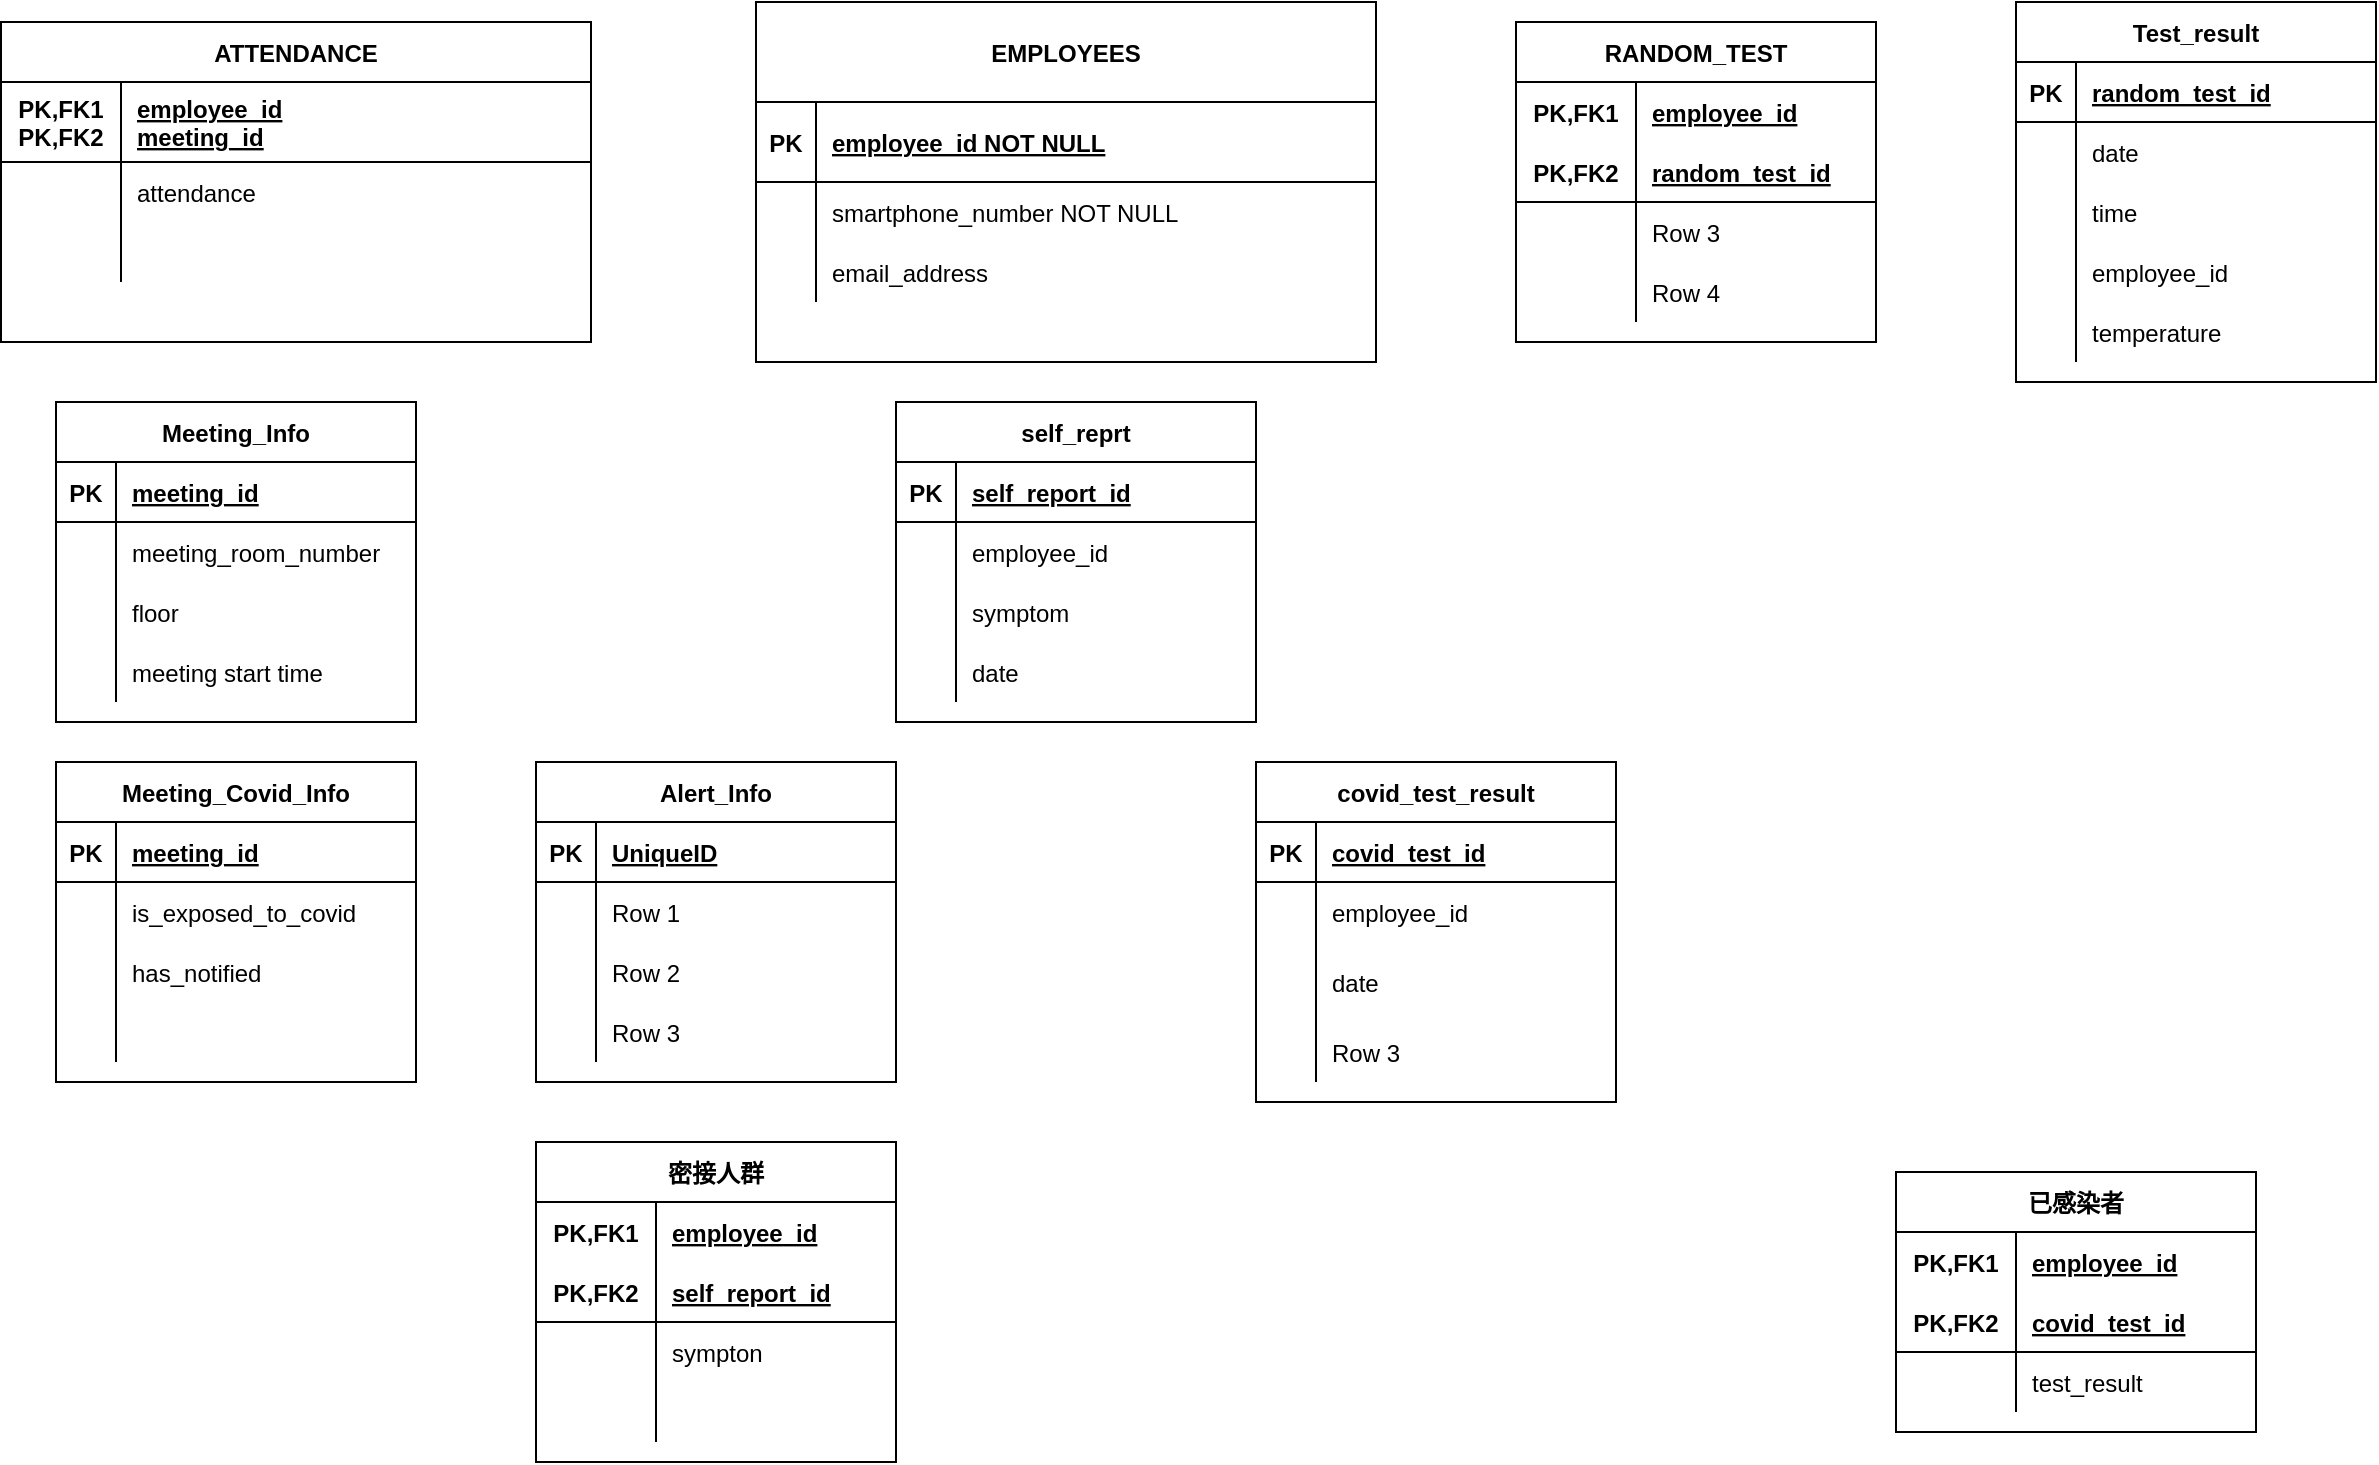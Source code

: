 <mxfile version="15.2.5" type="github">
  <diagram id="R2lEEEUBdFMjLlhIrx00" name="Page-1">
    <mxGraphModel dx="2146" dy="685" grid="1" gridSize="10" guides="1" tooltips="1" connect="1" arrows="1" fold="1" page="1" pageScale="1" pageWidth="850" pageHeight="1100" math="0" shadow="0" extFonts="Permanent Marker^https://fonts.googleapis.com/css?family=Permanent+Marker">
      <root>
        <mxCell id="0" />
        <mxCell id="1" parent="0" />
        <mxCell id="C-vyLk0tnHw3VtMMgP7b-13" value="ATTENDANCE" style="shape=table;startSize=30;container=1;collapsible=1;childLayout=tableLayout;fixedRows=1;rowLines=0;fontStyle=1;align=center;resizeLast=1;" parent="1" vertex="1">
          <mxGeometry x="-37.5" y="250" width="295" height="160" as="geometry" />
        </mxCell>
        <mxCell id="C-vyLk0tnHw3VtMMgP7b-14" value="" style="shape=partialRectangle;collapsible=0;dropTarget=0;pointerEvents=0;fillColor=none;points=[[0,0.5],[1,0.5]];portConstraint=eastwest;top=0;left=0;right=0;bottom=1;" parent="C-vyLk0tnHw3VtMMgP7b-13" vertex="1">
          <mxGeometry y="30" width="295" height="40" as="geometry" />
        </mxCell>
        <mxCell id="C-vyLk0tnHw3VtMMgP7b-15" value="PK,FK1&#xa;PK,FK2" style="shape=partialRectangle;overflow=hidden;connectable=0;fillColor=none;top=0;left=0;bottom=0;right=0;fontStyle=1;" parent="C-vyLk0tnHw3VtMMgP7b-14" vertex="1">
          <mxGeometry width="60" height="40" as="geometry" />
        </mxCell>
        <mxCell id="C-vyLk0tnHw3VtMMgP7b-16" value="employee_id&#xa;meeting_id" style="shape=partialRectangle;overflow=hidden;connectable=0;fillColor=none;top=0;left=0;bottom=0;right=0;align=left;spacingLeft=6;fontStyle=5;" parent="C-vyLk0tnHw3VtMMgP7b-14" vertex="1">
          <mxGeometry x="60" width="235" height="40" as="geometry" />
        </mxCell>
        <mxCell id="C-vyLk0tnHw3VtMMgP7b-17" value="" style="shape=partialRectangle;collapsible=0;dropTarget=0;pointerEvents=0;fillColor=none;points=[[0,0.5],[1,0.5]];portConstraint=eastwest;top=0;left=0;right=0;bottom=0;" parent="C-vyLk0tnHw3VtMMgP7b-13" vertex="1">
          <mxGeometry y="70" width="295" height="30" as="geometry" />
        </mxCell>
        <mxCell id="C-vyLk0tnHw3VtMMgP7b-18" value="" style="shape=partialRectangle;overflow=hidden;connectable=0;fillColor=none;top=0;left=0;bottom=0;right=0;" parent="C-vyLk0tnHw3VtMMgP7b-17" vertex="1">
          <mxGeometry width="60" height="30" as="geometry" />
        </mxCell>
        <mxCell id="C-vyLk0tnHw3VtMMgP7b-19" value="attendance" style="shape=partialRectangle;overflow=hidden;connectable=0;fillColor=none;top=0;left=0;bottom=0;right=0;align=left;spacingLeft=6;" parent="C-vyLk0tnHw3VtMMgP7b-17" vertex="1">
          <mxGeometry x="60" width="235" height="30" as="geometry" />
        </mxCell>
        <mxCell id="C-vyLk0tnHw3VtMMgP7b-20" value="" style="shape=partialRectangle;collapsible=0;dropTarget=0;pointerEvents=0;fillColor=none;points=[[0,0.5],[1,0.5]];portConstraint=eastwest;top=0;left=0;right=0;bottom=0;" parent="C-vyLk0tnHw3VtMMgP7b-13" vertex="1">
          <mxGeometry y="100" width="295" height="30" as="geometry" />
        </mxCell>
        <mxCell id="C-vyLk0tnHw3VtMMgP7b-21" value="" style="shape=partialRectangle;overflow=hidden;connectable=0;fillColor=none;top=0;left=0;bottom=0;right=0;" parent="C-vyLk0tnHw3VtMMgP7b-20" vertex="1">
          <mxGeometry width="60" height="30" as="geometry" />
        </mxCell>
        <mxCell id="C-vyLk0tnHw3VtMMgP7b-22" value="" style="shape=partialRectangle;overflow=hidden;connectable=0;fillColor=none;top=0;left=0;bottom=0;right=0;align=left;spacingLeft=6;" parent="C-vyLk0tnHw3VtMMgP7b-20" vertex="1">
          <mxGeometry x="60" width="235" height="30" as="geometry" />
        </mxCell>
        <mxCell id="C-vyLk0tnHw3VtMMgP7b-23" value="EMPLOYEES" style="shape=table;startSize=50;container=1;collapsible=1;childLayout=tableLayout;fixedRows=1;rowLines=0;fontStyle=1;align=center;resizeLast=1;" parent="1" vertex="1">
          <mxGeometry x="340" y="240" width="310" height="180" as="geometry" />
        </mxCell>
        <mxCell id="C-vyLk0tnHw3VtMMgP7b-24" value="" style="shape=partialRectangle;collapsible=0;dropTarget=0;pointerEvents=0;fillColor=none;points=[[0,0.5],[1,0.5]];portConstraint=eastwest;top=0;left=0;right=0;bottom=1;" parent="C-vyLk0tnHw3VtMMgP7b-23" vertex="1">
          <mxGeometry y="50" width="310" height="40" as="geometry" />
        </mxCell>
        <mxCell id="C-vyLk0tnHw3VtMMgP7b-25" value="PK" style="shape=partialRectangle;overflow=hidden;connectable=0;fillColor=none;top=0;left=0;bottom=0;right=0;fontStyle=1;" parent="C-vyLk0tnHw3VtMMgP7b-24" vertex="1">
          <mxGeometry width="30" height="40" as="geometry" />
        </mxCell>
        <mxCell id="C-vyLk0tnHw3VtMMgP7b-26" value="employee_id NOT NULL " style="shape=partialRectangle;overflow=hidden;connectable=0;fillColor=none;top=0;left=0;bottom=0;right=0;align=left;spacingLeft=6;fontStyle=5;" parent="C-vyLk0tnHw3VtMMgP7b-24" vertex="1">
          <mxGeometry x="30" width="280" height="40" as="geometry" />
        </mxCell>
        <mxCell id="C-vyLk0tnHw3VtMMgP7b-27" value="" style="shape=partialRectangle;collapsible=0;dropTarget=0;pointerEvents=0;fillColor=none;points=[[0,0.5],[1,0.5]];portConstraint=eastwest;top=0;left=0;right=0;bottom=0;" parent="C-vyLk0tnHw3VtMMgP7b-23" vertex="1">
          <mxGeometry y="90" width="310" height="30" as="geometry" />
        </mxCell>
        <mxCell id="C-vyLk0tnHw3VtMMgP7b-28" value="" style="shape=partialRectangle;overflow=hidden;connectable=0;fillColor=none;top=0;left=0;bottom=0;right=0;" parent="C-vyLk0tnHw3VtMMgP7b-27" vertex="1">
          <mxGeometry width="30" height="30" as="geometry" />
        </mxCell>
        <mxCell id="C-vyLk0tnHw3VtMMgP7b-29" value="smartphone_number NOT NULL" style="shape=partialRectangle;overflow=hidden;connectable=0;fillColor=none;top=0;left=0;bottom=0;right=0;align=left;spacingLeft=6;" parent="C-vyLk0tnHw3VtMMgP7b-27" vertex="1">
          <mxGeometry x="30" width="280" height="30" as="geometry" />
        </mxCell>
        <mxCell id="2Sy-isHAtKr2VlT2UQ54-1" style="shape=partialRectangle;collapsible=0;dropTarget=0;pointerEvents=0;fillColor=none;points=[[0,0.5],[1,0.5]];portConstraint=eastwest;top=0;left=0;right=0;bottom=0;" vertex="1" parent="C-vyLk0tnHw3VtMMgP7b-23">
          <mxGeometry y="120" width="310" height="30" as="geometry" />
        </mxCell>
        <mxCell id="2Sy-isHAtKr2VlT2UQ54-2" style="shape=partialRectangle;overflow=hidden;connectable=0;fillColor=none;top=0;left=0;bottom=0;right=0;" vertex="1" parent="2Sy-isHAtKr2VlT2UQ54-1">
          <mxGeometry width="30" height="30" as="geometry" />
        </mxCell>
        <mxCell id="2Sy-isHAtKr2VlT2UQ54-3" value="email_address" style="shape=partialRectangle;overflow=hidden;connectable=0;fillColor=none;top=0;left=0;bottom=0;right=0;align=left;spacingLeft=6;" vertex="1" parent="2Sy-isHAtKr2VlT2UQ54-1">
          <mxGeometry x="30" width="280" height="30" as="geometry" />
        </mxCell>
        <mxCell id="2Sy-isHAtKr2VlT2UQ54-4" value="Meeting_Info" style="shape=table;startSize=30;container=1;collapsible=1;childLayout=tableLayout;fixedRows=1;rowLines=0;fontStyle=1;align=center;resizeLast=1;" vertex="1" parent="1">
          <mxGeometry x="-10" y="440" width="180" height="160" as="geometry" />
        </mxCell>
        <mxCell id="2Sy-isHAtKr2VlT2UQ54-5" value="" style="shape=partialRectangle;collapsible=0;dropTarget=0;pointerEvents=0;fillColor=none;top=0;left=0;bottom=1;right=0;points=[[0,0.5],[1,0.5]];portConstraint=eastwest;" vertex="1" parent="2Sy-isHAtKr2VlT2UQ54-4">
          <mxGeometry y="30" width="180" height="30" as="geometry" />
        </mxCell>
        <mxCell id="2Sy-isHAtKr2VlT2UQ54-6" value="PK" style="shape=partialRectangle;connectable=0;fillColor=none;top=0;left=0;bottom=0;right=0;fontStyle=1;overflow=hidden;" vertex="1" parent="2Sy-isHAtKr2VlT2UQ54-5">
          <mxGeometry width="30" height="30" as="geometry" />
        </mxCell>
        <mxCell id="2Sy-isHAtKr2VlT2UQ54-7" value="meeting_id" style="shape=partialRectangle;connectable=0;fillColor=none;top=0;left=0;bottom=0;right=0;align=left;spacingLeft=6;fontStyle=5;overflow=hidden;" vertex="1" parent="2Sy-isHAtKr2VlT2UQ54-5">
          <mxGeometry x="30" width="150" height="30" as="geometry" />
        </mxCell>
        <mxCell id="2Sy-isHAtKr2VlT2UQ54-8" value="" style="shape=partialRectangle;collapsible=0;dropTarget=0;pointerEvents=0;fillColor=none;top=0;left=0;bottom=0;right=0;points=[[0,0.5],[1,0.5]];portConstraint=eastwest;" vertex="1" parent="2Sy-isHAtKr2VlT2UQ54-4">
          <mxGeometry y="60" width="180" height="30" as="geometry" />
        </mxCell>
        <mxCell id="2Sy-isHAtKr2VlT2UQ54-9" value="" style="shape=partialRectangle;connectable=0;fillColor=none;top=0;left=0;bottom=0;right=0;editable=1;overflow=hidden;" vertex="1" parent="2Sy-isHAtKr2VlT2UQ54-8">
          <mxGeometry width="30" height="30" as="geometry" />
        </mxCell>
        <mxCell id="2Sy-isHAtKr2VlT2UQ54-10" value="meeting_room_number" style="shape=partialRectangle;connectable=0;fillColor=none;top=0;left=0;bottom=0;right=0;align=left;spacingLeft=6;overflow=hidden;" vertex="1" parent="2Sy-isHAtKr2VlT2UQ54-8">
          <mxGeometry x="30" width="150" height="30" as="geometry" />
        </mxCell>
        <mxCell id="2Sy-isHAtKr2VlT2UQ54-11" value="" style="shape=partialRectangle;collapsible=0;dropTarget=0;pointerEvents=0;fillColor=none;top=0;left=0;bottom=0;right=0;points=[[0,0.5],[1,0.5]];portConstraint=eastwest;" vertex="1" parent="2Sy-isHAtKr2VlT2UQ54-4">
          <mxGeometry y="90" width="180" height="30" as="geometry" />
        </mxCell>
        <mxCell id="2Sy-isHAtKr2VlT2UQ54-12" value="" style="shape=partialRectangle;connectable=0;fillColor=none;top=0;left=0;bottom=0;right=0;editable=1;overflow=hidden;" vertex="1" parent="2Sy-isHAtKr2VlT2UQ54-11">
          <mxGeometry width="30" height="30" as="geometry" />
        </mxCell>
        <mxCell id="2Sy-isHAtKr2VlT2UQ54-13" value="floor" style="shape=partialRectangle;connectable=0;fillColor=none;top=0;left=0;bottom=0;right=0;align=left;spacingLeft=6;overflow=hidden;" vertex="1" parent="2Sy-isHAtKr2VlT2UQ54-11">
          <mxGeometry x="30" width="150" height="30" as="geometry" />
        </mxCell>
        <mxCell id="2Sy-isHAtKr2VlT2UQ54-14" value="" style="shape=partialRectangle;collapsible=0;dropTarget=0;pointerEvents=0;fillColor=none;top=0;left=0;bottom=0;right=0;points=[[0,0.5],[1,0.5]];portConstraint=eastwest;" vertex="1" parent="2Sy-isHAtKr2VlT2UQ54-4">
          <mxGeometry y="120" width="180" height="30" as="geometry" />
        </mxCell>
        <mxCell id="2Sy-isHAtKr2VlT2UQ54-15" value="" style="shape=partialRectangle;connectable=0;fillColor=none;top=0;left=0;bottom=0;right=0;editable=1;overflow=hidden;" vertex="1" parent="2Sy-isHAtKr2VlT2UQ54-14">
          <mxGeometry width="30" height="30" as="geometry" />
        </mxCell>
        <mxCell id="2Sy-isHAtKr2VlT2UQ54-16" value="meeting start time" style="shape=partialRectangle;connectable=0;fillColor=none;top=0;left=0;bottom=0;right=0;align=left;spacingLeft=6;overflow=hidden;" vertex="1" parent="2Sy-isHAtKr2VlT2UQ54-14">
          <mxGeometry x="30" width="150" height="30" as="geometry" />
        </mxCell>
        <mxCell id="2Sy-isHAtKr2VlT2UQ54-30" value="已感染者" style="shape=table;startSize=30;container=1;collapsible=1;childLayout=tableLayout;fixedRows=1;rowLines=0;fontStyle=1;align=center;resizeLast=1;" vertex="1" parent="1">
          <mxGeometry x="910" y="825" width="180" height="130" as="geometry" />
        </mxCell>
        <mxCell id="2Sy-isHAtKr2VlT2UQ54-31" value="" style="shape=partialRectangle;collapsible=0;dropTarget=0;pointerEvents=0;fillColor=none;top=0;left=0;bottom=0;right=0;points=[[0,0.5],[1,0.5]];portConstraint=eastwest;" vertex="1" parent="2Sy-isHAtKr2VlT2UQ54-30">
          <mxGeometry y="30" width="180" height="30" as="geometry" />
        </mxCell>
        <mxCell id="2Sy-isHAtKr2VlT2UQ54-32" value="PK,FK1" style="shape=partialRectangle;connectable=0;fillColor=none;top=0;left=0;bottom=0;right=0;fontStyle=1;overflow=hidden;" vertex="1" parent="2Sy-isHAtKr2VlT2UQ54-31">
          <mxGeometry width="60" height="30" as="geometry" />
        </mxCell>
        <mxCell id="2Sy-isHAtKr2VlT2UQ54-33" value="employee_id" style="shape=partialRectangle;connectable=0;fillColor=none;top=0;left=0;bottom=0;right=0;align=left;spacingLeft=6;fontStyle=5;overflow=hidden;" vertex="1" parent="2Sy-isHAtKr2VlT2UQ54-31">
          <mxGeometry x="60" width="120" height="30" as="geometry" />
        </mxCell>
        <mxCell id="2Sy-isHAtKr2VlT2UQ54-34" value="" style="shape=partialRectangle;collapsible=0;dropTarget=0;pointerEvents=0;fillColor=none;top=0;left=0;bottom=1;right=0;points=[[0,0.5],[1,0.5]];portConstraint=eastwest;" vertex="1" parent="2Sy-isHAtKr2VlT2UQ54-30">
          <mxGeometry y="60" width="180" height="30" as="geometry" />
        </mxCell>
        <mxCell id="2Sy-isHAtKr2VlT2UQ54-35" value="PK,FK2" style="shape=partialRectangle;connectable=0;fillColor=none;top=0;left=0;bottom=0;right=0;fontStyle=1;overflow=hidden;" vertex="1" parent="2Sy-isHAtKr2VlT2UQ54-34">
          <mxGeometry width="60" height="30" as="geometry" />
        </mxCell>
        <mxCell id="2Sy-isHAtKr2VlT2UQ54-36" value="covid_test_id" style="shape=partialRectangle;connectable=0;fillColor=none;top=0;left=0;bottom=0;right=0;align=left;spacingLeft=6;fontStyle=5;overflow=hidden;" vertex="1" parent="2Sy-isHAtKr2VlT2UQ54-34">
          <mxGeometry x="60" width="120" height="30" as="geometry" />
        </mxCell>
        <mxCell id="2Sy-isHAtKr2VlT2UQ54-37" value="" style="shape=partialRectangle;collapsible=0;dropTarget=0;pointerEvents=0;fillColor=none;top=0;left=0;bottom=0;right=0;points=[[0,0.5],[1,0.5]];portConstraint=eastwest;" vertex="1" parent="2Sy-isHAtKr2VlT2UQ54-30">
          <mxGeometry y="90" width="180" height="30" as="geometry" />
        </mxCell>
        <mxCell id="2Sy-isHAtKr2VlT2UQ54-38" value="" style="shape=partialRectangle;connectable=0;fillColor=none;top=0;left=0;bottom=0;right=0;editable=1;overflow=hidden;" vertex="1" parent="2Sy-isHAtKr2VlT2UQ54-37">
          <mxGeometry width="60" height="30" as="geometry" />
        </mxCell>
        <mxCell id="2Sy-isHAtKr2VlT2UQ54-39" value="test_result" style="shape=partialRectangle;connectable=0;fillColor=none;top=0;left=0;bottom=0;right=0;align=left;spacingLeft=6;overflow=hidden;" vertex="1" parent="2Sy-isHAtKr2VlT2UQ54-37">
          <mxGeometry x="60" width="120" height="30" as="geometry" />
        </mxCell>
        <mxCell id="2Sy-isHAtKr2VlT2UQ54-57" value="RANDOM_TEST" style="shape=table;startSize=30;container=1;collapsible=1;childLayout=tableLayout;fixedRows=1;rowLines=0;fontStyle=1;align=center;resizeLast=1;" vertex="1" parent="1">
          <mxGeometry x="720" y="250" width="180" height="160" as="geometry" />
        </mxCell>
        <mxCell id="2Sy-isHAtKr2VlT2UQ54-58" value="" style="shape=partialRectangle;collapsible=0;dropTarget=0;pointerEvents=0;fillColor=none;top=0;left=0;bottom=0;right=0;points=[[0,0.5],[1,0.5]];portConstraint=eastwest;" vertex="1" parent="2Sy-isHAtKr2VlT2UQ54-57">
          <mxGeometry y="30" width="180" height="30" as="geometry" />
        </mxCell>
        <mxCell id="2Sy-isHAtKr2VlT2UQ54-59" value="PK,FK1" style="shape=partialRectangle;connectable=0;fillColor=none;top=0;left=0;bottom=0;right=0;fontStyle=1;overflow=hidden;" vertex="1" parent="2Sy-isHAtKr2VlT2UQ54-58">
          <mxGeometry width="60" height="30" as="geometry" />
        </mxCell>
        <mxCell id="2Sy-isHAtKr2VlT2UQ54-60" value="employee_id" style="shape=partialRectangle;connectable=0;fillColor=none;top=0;left=0;bottom=0;right=0;align=left;spacingLeft=6;fontStyle=5;overflow=hidden;" vertex="1" parent="2Sy-isHAtKr2VlT2UQ54-58">
          <mxGeometry x="60" width="120" height="30" as="geometry" />
        </mxCell>
        <mxCell id="2Sy-isHAtKr2VlT2UQ54-61" value="" style="shape=partialRectangle;collapsible=0;dropTarget=0;pointerEvents=0;fillColor=none;top=0;left=0;bottom=1;right=0;points=[[0,0.5],[1,0.5]];portConstraint=eastwest;" vertex="1" parent="2Sy-isHAtKr2VlT2UQ54-57">
          <mxGeometry y="60" width="180" height="30" as="geometry" />
        </mxCell>
        <mxCell id="2Sy-isHAtKr2VlT2UQ54-62" value="PK,FK2" style="shape=partialRectangle;connectable=0;fillColor=none;top=0;left=0;bottom=0;right=0;fontStyle=1;overflow=hidden;" vertex="1" parent="2Sy-isHAtKr2VlT2UQ54-61">
          <mxGeometry width="60" height="30" as="geometry" />
        </mxCell>
        <mxCell id="2Sy-isHAtKr2VlT2UQ54-63" value="random_test_id" style="shape=partialRectangle;connectable=0;fillColor=none;top=0;left=0;bottom=0;right=0;align=left;spacingLeft=6;fontStyle=5;overflow=hidden;" vertex="1" parent="2Sy-isHAtKr2VlT2UQ54-61">
          <mxGeometry x="60" width="120" height="30" as="geometry" />
        </mxCell>
        <mxCell id="2Sy-isHAtKr2VlT2UQ54-64" value="" style="shape=partialRectangle;collapsible=0;dropTarget=0;pointerEvents=0;fillColor=none;top=0;left=0;bottom=0;right=0;points=[[0,0.5],[1,0.5]];portConstraint=eastwest;" vertex="1" parent="2Sy-isHAtKr2VlT2UQ54-57">
          <mxGeometry y="90" width="180" height="30" as="geometry" />
        </mxCell>
        <mxCell id="2Sy-isHAtKr2VlT2UQ54-65" value="" style="shape=partialRectangle;connectable=0;fillColor=none;top=0;left=0;bottom=0;right=0;editable=1;overflow=hidden;" vertex="1" parent="2Sy-isHAtKr2VlT2UQ54-64">
          <mxGeometry width="60" height="30" as="geometry" />
        </mxCell>
        <mxCell id="2Sy-isHAtKr2VlT2UQ54-66" value="Row 3" style="shape=partialRectangle;connectable=0;fillColor=none;top=0;left=0;bottom=0;right=0;align=left;spacingLeft=6;overflow=hidden;" vertex="1" parent="2Sy-isHAtKr2VlT2UQ54-64">
          <mxGeometry x="60" width="120" height="30" as="geometry" />
        </mxCell>
        <mxCell id="2Sy-isHAtKr2VlT2UQ54-67" value="" style="shape=partialRectangle;collapsible=0;dropTarget=0;pointerEvents=0;fillColor=none;top=0;left=0;bottom=0;right=0;points=[[0,0.5],[1,0.5]];portConstraint=eastwest;" vertex="1" parent="2Sy-isHAtKr2VlT2UQ54-57">
          <mxGeometry y="120" width="180" height="30" as="geometry" />
        </mxCell>
        <mxCell id="2Sy-isHAtKr2VlT2UQ54-68" value="" style="shape=partialRectangle;connectable=0;fillColor=none;top=0;left=0;bottom=0;right=0;editable=1;overflow=hidden;" vertex="1" parent="2Sy-isHAtKr2VlT2UQ54-67">
          <mxGeometry width="60" height="30" as="geometry" />
        </mxCell>
        <mxCell id="2Sy-isHAtKr2VlT2UQ54-69" value="Row 4" style="shape=partialRectangle;connectable=0;fillColor=none;top=0;left=0;bottom=0;right=0;align=left;spacingLeft=6;overflow=hidden;" vertex="1" parent="2Sy-isHAtKr2VlT2UQ54-67">
          <mxGeometry x="60" width="120" height="30" as="geometry" />
        </mxCell>
        <mxCell id="2Sy-isHAtKr2VlT2UQ54-70" value="Meeting_Covid_Info" style="shape=table;startSize=30;container=1;collapsible=1;childLayout=tableLayout;fixedRows=1;rowLines=0;fontStyle=1;align=center;resizeLast=1;" vertex="1" parent="1">
          <mxGeometry x="-10" y="620" width="180" height="160" as="geometry" />
        </mxCell>
        <mxCell id="2Sy-isHAtKr2VlT2UQ54-71" value="" style="shape=partialRectangle;collapsible=0;dropTarget=0;pointerEvents=0;fillColor=none;top=0;left=0;bottom=1;right=0;points=[[0,0.5],[1,0.5]];portConstraint=eastwest;" vertex="1" parent="2Sy-isHAtKr2VlT2UQ54-70">
          <mxGeometry y="30" width="180" height="30" as="geometry" />
        </mxCell>
        <mxCell id="2Sy-isHAtKr2VlT2UQ54-72" value="PK" style="shape=partialRectangle;connectable=0;fillColor=none;top=0;left=0;bottom=0;right=0;fontStyle=1;overflow=hidden;" vertex="1" parent="2Sy-isHAtKr2VlT2UQ54-71">
          <mxGeometry width="30" height="30" as="geometry" />
        </mxCell>
        <mxCell id="2Sy-isHAtKr2VlT2UQ54-73" value="meeting_id" style="shape=partialRectangle;connectable=0;fillColor=none;top=0;left=0;bottom=0;right=0;align=left;spacingLeft=6;fontStyle=5;overflow=hidden;" vertex="1" parent="2Sy-isHAtKr2VlT2UQ54-71">
          <mxGeometry x="30" width="150" height="30" as="geometry" />
        </mxCell>
        <mxCell id="2Sy-isHAtKr2VlT2UQ54-74" value="" style="shape=partialRectangle;collapsible=0;dropTarget=0;pointerEvents=0;fillColor=none;top=0;left=0;bottom=0;right=0;points=[[0,0.5],[1,0.5]];portConstraint=eastwest;" vertex="1" parent="2Sy-isHAtKr2VlT2UQ54-70">
          <mxGeometry y="60" width="180" height="30" as="geometry" />
        </mxCell>
        <mxCell id="2Sy-isHAtKr2VlT2UQ54-75" value="" style="shape=partialRectangle;connectable=0;fillColor=none;top=0;left=0;bottom=0;right=0;editable=1;overflow=hidden;" vertex="1" parent="2Sy-isHAtKr2VlT2UQ54-74">
          <mxGeometry width="30" height="30" as="geometry" />
        </mxCell>
        <mxCell id="2Sy-isHAtKr2VlT2UQ54-76" value="is_exposed_to_covid" style="shape=partialRectangle;connectable=0;fillColor=none;top=0;left=0;bottom=0;right=0;align=left;spacingLeft=6;overflow=hidden;" vertex="1" parent="2Sy-isHAtKr2VlT2UQ54-74">
          <mxGeometry x="30" width="150" height="30" as="geometry" />
        </mxCell>
        <mxCell id="2Sy-isHAtKr2VlT2UQ54-77" value="" style="shape=partialRectangle;collapsible=0;dropTarget=0;pointerEvents=0;fillColor=none;top=0;left=0;bottom=0;right=0;points=[[0,0.5],[1,0.5]];portConstraint=eastwest;" vertex="1" parent="2Sy-isHAtKr2VlT2UQ54-70">
          <mxGeometry y="90" width="180" height="30" as="geometry" />
        </mxCell>
        <mxCell id="2Sy-isHAtKr2VlT2UQ54-78" value="" style="shape=partialRectangle;connectable=0;fillColor=none;top=0;left=0;bottom=0;right=0;editable=1;overflow=hidden;" vertex="1" parent="2Sy-isHAtKr2VlT2UQ54-77">
          <mxGeometry width="30" height="30" as="geometry" />
        </mxCell>
        <mxCell id="2Sy-isHAtKr2VlT2UQ54-79" value="has_notified" style="shape=partialRectangle;connectable=0;fillColor=none;top=0;left=0;bottom=0;right=0;align=left;spacingLeft=6;overflow=hidden;" vertex="1" parent="2Sy-isHAtKr2VlT2UQ54-77">
          <mxGeometry x="30" width="150" height="30" as="geometry" />
        </mxCell>
        <mxCell id="2Sy-isHAtKr2VlT2UQ54-80" value="" style="shape=partialRectangle;collapsible=0;dropTarget=0;pointerEvents=0;fillColor=none;top=0;left=0;bottom=0;right=0;points=[[0,0.5],[1,0.5]];portConstraint=eastwest;" vertex="1" parent="2Sy-isHAtKr2VlT2UQ54-70">
          <mxGeometry y="120" width="180" height="30" as="geometry" />
        </mxCell>
        <mxCell id="2Sy-isHAtKr2VlT2UQ54-81" value="" style="shape=partialRectangle;connectable=0;fillColor=none;top=0;left=0;bottom=0;right=0;editable=1;overflow=hidden;" vertex="1" parent="2Sy-isHAtKr2VlT2UQ54-80">
          <mxGeometry width="30" height="30" as="geometry" />
        </mxCell>
        <mxCell id="2Sy-isHAtKr2VlT2UQ54-82" value="" style="shape=partialRectangle;connectable=0;fillColor=none;top=0;left=0;bottom=0;right=0;align=left;spacingLeft=6;overflow=hidden;" vertex="1" parent="2Sy-isHAtKr2VlT2UQ54-80">
          <mxGeometry x="30" width="150" height="30" as="geometry" />
        </mxCell>
        <mxCell id="2Sy-isHAtKr2VlT2UQ54-83" value="Test_result" style="shape=table;startSize=30;container=1;collapsible=1;childLayout=tableLayout;fixedRows=1;rowLines=0;fontStyle=1;align=center;resizeLast=1;" vertex="1" parent="1">
          <mxGeometry x="970" y="240" width="180" height="190" as="geometry" />
        </mxCell>
        <mxCell id="2Sy-isHAtKr2VlT2UQ54-84" value="" style="shape=partialRectangle;collapsible=0;dropTarget=0;pointerEvents=0;fillColor=none;top=0;left=0;bottom=1;right=0;points=[[0,0.5],[1,0.5]];portConstraint=eastwest;" vertex="1" parent="2Sy-isHAtKr2VlT2UQ54-83">
          <mxGeometry y="30" width="180" height="30" as="geometry" />
        </mxCell>
        <mxCell id="2Sy-isHAtKr2VlT2UQ54-85" value="PK" style="shape=partialRectangle;connectable=0;fillColor=none;top=0;left=0;bottom=0;right=0;fontStyle=1;overflow=hidden;" vertex="1" parent="2Sy-isHAtKr2VlT2UQ54-84">
          <mxGeometry width="30" height="30" as="geometry" />
        </mxCell>
        <mxCell id="2Sy-isHAtKr2VlT2UQ54-86" value="random_test_id" style="shape=partialRectangle;connectable=0;fillColor=none;top=0;left=0;bottom=0;right=0;align=left;spacingLeft=6;fontStyle=5;overflow=hidden;" vertex="1" parent="2Sy-isHAtKr2VlT2UQ54-84">
          <mxGeometry x="30" width="150" height="30" as="geometry" />
        </mxCell>
        <mxCell id="2Sy-isHAtKr2VlT2UQ54-87" value="" style="shape=partialRectangle;collapsible=0;dropTarget=0;pointerEvents=0;fillColor=none;top=0;left=0;bottom=0;right=0;points=[[0,0.5],[1,0.5]];portConstraint=eastwest;" vertex="1" parent="2Sy-isHAtKr2VlT2UQ54-83">
          <mxGeometry y="60" width="180" height="30" as="geometry" />
        </mxCell>
        <mxCell id="2Sy-isHAtKr2VlT2UQ54-88" value="" style="shape=partialRectangle;connectable=0;fillColor=none;top=0;left=0;bottom=0;right=0;editable=1;overflow=hidden;" vertex="1" parent="2Sy-isHAtKr2VlT2UQ54-87">
          <mxGeometry width="30" height="30" as="geometry" />
        </mxCell>
        <mxCell id="2Sy-isHAtKr2VlT2UQ54-89" value="date" style="shape=partialRectangle;connectable=0;fillColor=none;top=0;left=0;bottom=0;right=0;align=left;spacingLeft=6;overflow=hidden;" vertex="1" parent="2Sy-isHAtKr2VlT2UQ54-87">
          <mxGeometry x="30" width="150" height="30" as="geometry" />
        </mxCell>
        <mxCell id="2Sy-isHAtKr2VlT2UQ54-90" value="" style="shape=partialRectangle;collapsible=0;dropTarget=0;pointerEvents=0;fillColor=none;top=0;left=0;bottom=0;right=0;points=[[0,0.5],[1,0.5]];portConstraint=eastwest;" vertex="1" parent="2Sy-isHAtKr2VlT2UQ54-83">
          <mxGeometry y="90" width="180" height="30" as="geometry" />
        </mxCell>
        <mxCell id="2Sy-isHAtKr2VlT2UQ54-91" value="" style="shape=partialRectangle;connectable=0;fillColor=none;top=0;left=0;bottom=0;right=0;editable=1;overflow=hidden;" vertex="1" parent="2Sy-isHAtKr2VlT2UQ54-90">
          <mxGeometry width="30" height="30" as="geometry" />
        </mxCell>
        <mxCell id="2Sy-isHAtKr2VlT2UQ54-92" value="time" style="shape=partialRectangle;connectable=0;fillColor=none;top=0;left=0;bottom=0;right=0;align=left;spacingLeft=6;overflow=hidden;" vertex="1" parent="2Sy-isHAtKr2VlT2UQ54-90">
          <mxGeometry x="30" width="150" height="30" as="geometry" />
        </mxCell>
        <mxCell id="2Sy-isHAtKr2VlT2UQ54-93" value="" style="shape=partialRectangle;collapsible=0;dropTarget=0;pointerEvents=0;fillColor=none;top=0;left=0;bottom=0;right=0;points=[[0,0.5],[1,0.5]];portConstraint=eastwest;" vertex="1" parent="2Sy-isHAtKr2VlT2UQ54-83">
          <mxGeometry y="120" width="180" height="30" as="geometry" />
        </mxCell>
        <mxCell id="2Sy-isHAtKr2VlT2UQ54-94" value="" style="shape=partialRectangle;connectable=0;fillColor=none;top=0;left=0;bottom=0;right=0;editable=1;overflow=hidden;" vertex="1" parent="2Sy-isHAtKr2VlT2UQ54-93">
          <mxGeometry width="30" height="30" as="geometry" />
        </mxCell>
        <mxCell id="2Sy-isHAtKr2VlT2UQ54-95" value="employee_id" style="shape=partialRectangle;connectable=0;fillColor=none;top=0;left=0;bottom=0;right=0;align=left;spacingLeft=6;overflow=hidden;" vertex="1" parent="2Sy-isHAtKr2VlT2UQ54-93">
          <mxGeometry x="30" width="150" height="30" as="geometry" />
        </mxCell>
        <mxCell id="2Sy-isHAtKr2VlT2UQ54-99" style="shape=partialRectangle;collapsible=0;dropTarget=0;pointerEvents=0;fillColor=none;top=0;left=0;bottom=0;right=0;points=[[0,0.5],[1,0.5]];portConstraint=eastwest;" vertex="1" parent="2Sy-isHAtKr2VlT2UQ54-83">
          <mxGeometry y="150" width="180" height="30" as="geometry" />
        </mxCell>
        <mxCell id="2Sy-isHAtKr2VlT2UQ54-100" style="shape=partialRectangle;connectable=0;fillColor=none;top=0;left=0;bottom=0;right=0;editable=1;overflow=hidden;" vertex="1" parent="2Sy-isHAtKr2VlT2UQ54-99">
          <mxGeometry width="30" height="30" as="geometry" />
        </mxCell>
        <mxCell id="2Sy-isHAtKr2VlT2UQ54-101" value="temperature" style="shape=partialRectangle;connectable=0;fillColor=none;top=0;left=0;bottom=0;right=0;align=left;spacingLeft=6;overflow=hidden;" vertex="1" parent="2Sy-isHAtKr2VlT2UQ54-99">
          <mxGeometry x="30" width="150" height="30" as="geometry" />
        </mxCell>
        <mxCell id="2Sy-isHAtKr2VlT2UQ54-102" value="covid_test_result" style="shape=table;startSize=30;container=1;collapsible=1;childLayout=tableLayout;fixedRows=1;rowLines=0;fontStyle=1;align=center;resizeLast=1;" vertex="1" parent="1">
          <mxGeometry x="590" y="620" width="180" height="170" as="geometry" />
        </mxCell>
        <mxCell id="2Sy-isHAtKr2VlT2UQ54-103" value="" style="shape=partialRectangle;collapsible=0;dropTarget=0;pointerEvents=0;fillColor=none;top=0;left=0;bottom=1;right=0;points=[[0,0.5],[1,0.5]];portConstraint=eastwest;" vertex="1" parent="2Sy-isHAtKr2VlT2UQ54-102">
          <mxGeometry y="30" width="180" height="30" as="geometry" />
        </mxCell>
        <mxCell id="2Sy-isHAtKr2VlT2UQ54-104" value="PK" style="shape=partialRectangle;connectable=0;fillColor=none;top=0;left=0;bottom=0;right=0;fontStyle=1;overflow=hidden;" vertex="1" parent="2Sy-isHAtKr2VlT2UQ54-103">
          <mxGeometry width="30" height="30" as="geometry" />
        </mxCell>
        <mxCell id="2Sy-isHAtKr2VlT2UQ54-105" value="covid_test_id" style="shape=partialRectangle;connectable=0;fillColor=none;top=0;left=0;bottom=0;right=0;align=left;spacingLeft=6;fontStyle=5;overflow=hidden;" vertex="1" parent="2Sy-isHAtKr2VlT2UQ54-103">
          <mxGeometry x="30" width="150" height="30" as="geometry" />
        </mxCell>
        <mxCell id="2Sy-isHAtKr2VlT2UQ54-106" value="" style="shape=partialRectangle;collapsible=0;dropTarget=0;pointerEvents=0;fillColor=none;top=0;left=0;bottom=0;right=0;points=[[0,0.5],[1,0.5]];portConstraint=eastwest;" vertex="1" parent="2Sy-isHAtKr2VlT2UQ54-102">
          <mxGeometry y="60" width="180" height="30" as="geometry" />
        </mxCell>
        <mxCell id="2Sy-isHAtKr2VlT2UQ54-107" value="" style="shape=partialRectangle;connectable=0;fillColor=none;top=0;left=0;bottom=0;right=0;editable=1;overflow=hidden;" vertex="1" parent="2Sy-isHAtKr2VlT2UQ54-106">
          <mxGeometry width="30" height="30" as="geometry" />
        </mxCell>
        <mxCell id="2Sy-isHAtKr2VlT2UQ54-108" value="employee_id" style="shape=partialRectangle;connectable=0;fillColor=none;top=0;left=0;bottom=0;right=0;align=left;spacingLeft=6;overflow=hidden;" vertex="1" parent="2Sy-isHAtKr2VlT2UQ54-106">
          <mxGeometry x="30" width="150" height="30" as="geometry" />
        </mxCell>
        <mxCell id="2Sy-isHAtKr2VlT2UQ54-109" value="" style="shape=partialRectangle;collapsible=0;dropTarget=0;pointerEvents=0;fillColor=none;top=0;left=0;bottom=0;right=0;points=[[0,0.5],[1,0.5]];portConstraint=eastwest;" vertex="1" parent="2Sy-isHAtKr2VlT2UQ54-102">
          <mxGeometry y="90" width="180" height="40" as="geometry" />
        </mxCell>
        <mxCell id="2Sy-isHAtKr2VlT2UQ54-110" value="" style="shape=partialRectangle;connectable=0;fillColor=none;top=0;left=0;bottom=0;right=0;editable=1;overflow=hidden;" vertex="1" parent="2Sy-isHAtKr2VlT2UQ54-109">
          <mxGeometry width="30" height="40" as="geometry" />
        </mxCell>
        <mxCell id="2Sy-isHAtKr2VlT2UQ54-111" value="date" style="shape=partialRectangle;connectable=0;fillColor=none;top=0;left=0;bottom=0;right=0;align=left;spacingLeft=6;overflow=hidden;" vertex="1" parent="2Sy-isHAtKr2VlT2UQ54-109">
          <mxGeometry x="30" width="150" height="40" as="geometry" />
        </mxCell>
        <mxCell id="2Sy-isHAtKr2VlT2UQ54-112" value="" style="shape=partialRectangle;collapsible=0;dropTarget=0;pointerEvents=0;fillColor=none;top=0;left=0;bottom=0;right=0;points=[[0,0.5],[1,0.5]];portConstraint=eastwest;" vertex="1" parent="2Sy-isHAtKr2VlT2UQ54-102">
          <mxGeometry y="130" width="180" height="30" as="geometry" />
        </mxCell>
        <mxCell id="2Sy-isHAtKr2VlT2UQ54-113" value="" style="shape=partialRectangle;connectable=0;fillColor=none;top=0;left=0;bottom=0;right=0;editable=1;overflow=hidden;" vertex="1" parent="2Sy-isHAtKr2VlT2UQ54-112">
          <mxGeometry width="30" height="30" as="geometry" />
        </mxCell>
        <mxCell id="2Sy-isHAtKr2VlT2UQ54-114" value="Row 3" style="shape=partialRectangle;connectable=0;fillColor=none;top=0;left=0;bottom=0;right=0;align=left;spacingLeft=6;overflow=hidden;" vertex="1" parent="2Sy-isHAtKr2VlT2UQ54-112">
          <mxGeometry x="30" width="150" height="30" as="geometry" />
        </mxCell>
        <mxCell id="2Sy-isHAtKr2VlT2UQ54-115" value="密接人群" style="shape=table;startSize=30;container=1;collapsible=1;childLayout=tableLayout;fixedRows=1;rowLines=0;fontStyle=1;align=center;resizeLast=1;" vertex="1" parent="1">
          <mxGeometry x="230" y="810" width="180" height="160" as="geometry" />
        </mxCell>
        <mxCell id="2Sy-isHAtKr2VlT2UQ54-116" value="" style="shape=partialRectangle;collapsible=0;dropTarget=0;pointerEvents=0;fillColor=none;top=0;left=0;bottom=0;right=0;points=[[0,0.5],[1,0.5]];portConstraint=eastwest;" vertex="1" parent="2Sy-isHAtKr2VlT2UQ54-115">
          <mxGeometry y="30" width="180" height="30" as="geometry" />
        </mxCell>
        <mxCell id="2Sy-isHAtKr2VlT2UQ54-117" value="PK,FK1" style="shape=partialRectangle;connectable=0;fillColor=none;top=0;left=0;bottom=0;right=0;fontStyle=1;overflow=hidden;" vertex="1" parent="2Sy-isHAtKr2VlT2UQ54-116">
          <mxGeometry width="60" height="30" as="geometry" />
        </mxCell>
        <mxCell id="2Sy-isHAtKr2VlT2UQ54-118" value="employee_id" style="shape=partialRectangle;connectable=0;fillColor=none;top=0;left=0;bottom=0;right=0;align=left;spacingLeft=6;fontStyle=5;overflow=hidden;" vertex="1" parent="2Sy-isHAtKr2VlT2UQ54-116">
          <mxGeometry x="60" width="120" height="30" as="geometry" />
        </mxCell>
        <mxCell id="2Sy-isHAtKr2VlT2UQ54-119" value="" style="shape=partialRectangle;collapsible=0;dropTarget=0;pointerEvents=0;fillColor=none;top=0;left=0;bottom=1;right=0;points=[[0,0.5],[1,0.5]];portConstraint=eastwest;" vertex="1" parent="2Sy-isHAtKr2VlT2UQ54-115">
          <mxGeometry y="60" width="180" height="30" as="geometry" />
        </mxCell>
        <mxCell id="2Sy-isHAtKr2VlT2UQ54-120" value="PK,FK2" style="shape=partialRectangle;connectable=0;fillColor=none;top=0;left=0;bottom=0;right=0;fontStyle=1;overflow=hidden;" vertex="1" parent="2Sy-isHAtKr2VlT2UQ54-119">
          <mxGeometry width="60" height="30" as="geometry" />
        </mxCell>
        <mxCell id="2Sy-isHAtKr2VlT2UQ54-121" value="self_report_id" style="shape=partialRectangle;connectable=0;fillColor=none;top=0;left=0;bottom=0;right=0;align=left;spacingLeft=6;fontStyle=5;overflow=hidden;" vertex="1" parent="2Sy-isHAtKr2VlT2UQ54-119">
          <mxGeometry x="60" width="120" height="30" as="geometry" />
        </mxCell>
        <mxCell id="2Sy-isHAtKr2VlT2UQ54-122" value="" style="shape=partialRectangle;collapsible=0;dropTarget=0;pointerEvents=0;fillColor=none;top=0;left=0;bottom=0;right=0;points=[[0,0.5],[1,0.5]];portConstraint=eastwest;" vertex="1" parent="2Sy-isHAtKr2VlT2UQ54-115">
          <mxGeometry y="90" width="180" height="30" as="geometry" />
        </mxCell>
        <mxCell id="2Sy-isHAtKr2VlT2UQ54-123" value="" style="shape=partialRectangle;connectable=0;fillColor=none;top=0;left=0;bottom=0;right=0;editable=1;overflow=hidden;" vertex="1" parent="2Sy-isHAtKr2VlT2UQ54-122">
          <mxGeometry width="60" height="30" as="geometry" />
        </mxCell>
        <mxCell id="2Sy-isHAtKr2VlT2UQ54-124" value="sympton" style="shape=partialRectangle;connectable=0;fillColor=none;top=0;left=0;bottom=0;right=0;align=left;spacingLeft=6;overflow=hidden;" vertex="1" parent="2Sy-isHAtKr2VlT2UQ54-122">
          <mxGeometry x="60" width="120" height="30" as="geometry" />
        </mxCell>
        <mxCell id="2Sy-isHAtKr2VlT2UQ54-125" value="" style="shape=partialRectangle;collapsible=0;dropTarget=0;pointerEvents=0;fillColor=none;top=0;left=0;bottom=0;right=0;points=[[0,0.5],[1,0.5]];portConstraint=eastwest;" vertex="1" parent="2Sy-isHAtKr2VlT2UQ54-115">
          <mxGeometry y="120" width="180" height="30" as="geometry" />
        </mxCell>
        <mxCell id="2Sy-isHAtKr2VlT2UQ54-126" value="" style="shape=partialRectangle;connectable=0;fillColor=none;top=0;left=0;bottom=0;right=0;editable=1;overflow=hidden;" vertex="1" parent="2Sy-isHAtKr2VlT2UQ54-125">
          <mxGeometry width="60" height="30" as="geometry" />
        </mxCell>
        <mxCell id="2Sy-isHAtKr2VlT2UQ54-127" value="" style="shape=partialRectangle;connectable=0;fillColor=none;top=0;left=0;bottom=0;right=0;align=left;spacingLeft=6;overflow=hidden;" vertex="1" parent="2Sy-isHAtKr2VlT2UQ54-125">
          <mxGeometry x="60" width="120" height="30" as="geometry" />
        </mxCell>
        <mxCell id="2Sy-isHAtKr2VlT2UQ54-141" value="self_reprt" style="shape=table;startSize=30;container=1;collapsible=1;childLayout=tableLayout;fixedRows=1;rowLines=0;fontStyle=1;align=center;resizeLast=1;" vertex="1" parent="1">
          <mxGeometry x="410" y="440" width="180" height="160" as="geometry" />
        </mxCell>
        <mxCell id="2Sy-isHAtKr2VlT2UQ54-142" value="" style="shape=partialRectangle;collapsible=0;dropTarget=0;pointerEvents=0;fillColor=none;top=0;left=0;bottom=1;right=0;points=[[0,0.5],[1,0.5]];portConstraint=eastwest;" vertex="1" parent="2Sy-isHAtKr2VlT2UQ54-141">
          <mxGeometry y="30" width="180" height="30" as="geometry" />
        </mxCell>
        <mxCell id="2Sy-isHAtKr2VlT2UQ54-143" value="PK" style="shape=partialRectangle;connectable=0;fillColor=none;top=0;left=0;bottom=0;right=0;fontStyle=1;overflow=hidden;" vertex="1" parent="2Sy-isHAtKr2VlT2UQ54-142">
          <mxGeometry width="30" height="30" as="geometry" />
        </mxCell>
        <mxCell id="2Sy-isHAtKr2VlT2UQ54-144" value="self_report_id" style="shape=partialRectangle;connectable=0;fillColor=none;top=0;left=0;bottom=0;right=0;align=left;spacingLeft=6;fontStyle=5;overflow=hidden;" vertex="1" parent="2Sy-isHAtKr2VlT2UQ54-142">
          <mxGeometry x="30" width="150" height="30" as="geometry" />
        </mxCell>
        <mxCell id="2Sy-isHAtKr2VlT2UQ54-145" value="" style="shape=partialRectangle;collapsible=0;dropTarget=0;pointerEvents=0;fillColor=none;top=0;left=0;bottom=0;right=0;points=[[0,0.5],[1,0.5]];portConstraint=eastwest;" vertex="1" parent="2Sy-isHAtKr2VlT2UQ54-141">
          <mxGeometry y="60" width="180" height="30" as="geometry" />
        </mxCell>
        <mxCell id="2Sy-isHAtKr2VlT2UQ54-146" value="" style="shape=partialRectangle;connectable=0;fillColor=none;top=0;left=0;bottom=0;right=0;editable=1;overflow=hidden;" vertex="1" parent="2Sy-isHAtKr2VlT2UQ54-145">
          <mxGeometry width="30" height="30" as="geometry" />
        </mxCell>
        <mxCell id="2Sy-isHAtKr2VlT2UQ54-147" value="employee_id" style="shape=partialRectangle;connectable=0;fillColor=none;top=0;left=0;bottom=0;right=0;align=left;spacingLeft=6;overflow=hidden;" vertex="1" parent="2Sy-isHAtKr2VlT2UQ54-145">
          <mxGeometry x="30" width="150" height="30" as="geometry" />
        </mxCell>
        <mxCell id="2Sy-isHAtKr2VlT2UQ54-148" value="" style="shape=partialRectangle;collapsible=0;dropTarget=0;pointerEvents=0;fillColor=none;top=0;left=0;bottom=0;right=0;points=[[0,0.5],[1,0.5]];portConstraint=eastwest;" vertex="1" parent="2Sy-isHAtKr2VlT2UQ54-141">
          <mxGeometry y="90" width="180" height="30" as="geometry" />
        </mxCell>
        <mxCell id="2Sy-isHAtKr2VlT2UQ54-149" value="" style="shape=partialRectangle;connectable=0;fillColor=none;top=0;left=0;bottom=0;right=0;editable=1;overflow=hidden;" vertex="1" parent="2Sy-isHAtKr2VlT2UQ54-148">
          <mxGeometry width="30" height="30" as="geometry" />
        </mxCell>
        <mxCell id="2Sy-isHAtKr2VlT2UQ54-150" value="symptom" style="shape=partialRectangle;connectable=0;fillColor=none;top=0;left=0;bottom=0;right=0;align=left;spacingLeft=6;overflow=hidden;" vertex="1" parent="2Sy-isHAtKr2VlT2UQ54-148">
          <mxGeometry x="30" width="150" height="30" as="geometry" />
        </mxCell>
        <mxCell id="2Sy-isHAtKr2VlT2UQ54-151" value="" style="shape=partialRectangle;collapsible=0;dropTarget=0;pointerEvents=0;fillColor=none;top=0;left=0;bottom=0;right=0;points=[[0,0.5],[1,0.5]];portConstraint=eastwest;" vertex="1" parent="2Sy-isHAtKr2VlT2UQ54-141">
          <mxGeometry y="120" width="180" height="30" as="geometry" />
        </mxCell>
        <mxCell id="2Sy-isHAtKr2VlT2UQ54-152" value="" style="shape=partialRectangle;connectable=0;fillColor=none;top=0;left=0;bottom=0;right=0;editable=1;overflow=hidden;" vertex="1" parent="2Sy-isHAtKr2VlT2UQ54-151">
          <mxGeometry width="30" height="30" as="geometry" />
        </mxCell>
        <mxCell id="2Sy-isHAtKr2VlT2UQ54-153" value="date" style="shape=partialRectangle;connectable=0;fillColor=none;top=0;left=0;bottom=0;right=0;align=left;spacingLeft=6;overflow=hidden;" vertex="1" parent="2Sy-isHAtKr2VlT2UQ54-151">
          <mxGeometry x="30" width="150" height="30" as="geometry" />
        </mxCell>
        <mxCell id="2Sy-isHAtKr2VlT2UQ54-154" value="Alert_Info" style="shape=table;startSize=30;container=1;collapsible=1;childLayout=tableLayout;fixedRows=1;rowLines=0;fontStyle=1;align=center;resizeLast=1;" vertex="1" parent="1">
          <mxGeometry x="230" y="620" width="180" height="160" as="geometry" />
        </mxCell>
        <mxCell id="2Sy-isHAtKr2VlT2UQ54-155" value="" style="shape=partialRectangle;collapsible=0;dropTarget=0;pointerEvents=0;fillColor=none;top=0;left=0;bottom=1;right=0;points=[[0,0.5],[1,0.5]];portConstraint=eastwest;" vertex="1" parent="2Sy-isHAtKr2VlT2UQ54-154">
          <mxGeometry y="30" width="180" height="30" as="geometry" />
        </mxCell>
        <mxCell id="2Sy-isHAtKr2VlT2UQ54-156" value="PK" style="shape=partialRectangle;connectable=0;fillColor=none;top=0;left=0;bottom=0;right=0;fontStyle=1;overflow=hidden;" vertex="1" parent="2Sy-isHAtKr2VlT2UQ54-155">
          <mxGeometry width="30" height="30" as="geometry" />
        </mxCell>
        <mxCell id="2Sy-isHAtKr2VlT2UQ54-157" value="UniqueID" style="shape=partialRectangle;connectable=0;fillColor=none;top=0;left=0;bottom=0;right=0;align=left;spacingLeft=6;fontStyle=5;overflow=hidden;" vertex="1" parent="2Sy-isHAtKr2VlT2UQ54-155">
          <mxGeometry x="30" width="150" height="30" as="geometry" />
        </mxCell>
        <mxCell id="2Sy-isHAtKr2VlT2UQ54-158" value="" style="shape=partialRectangle;collapsible=0;dropTarget=0;pointerEvents=0;fillColor=none;top=0;left=0;bottom=0;right=0;points=[[0,0.5],[1,0.5]];portConstraint=eastwest;" vertex="1" parent="2Sy-isHAtKr2VlT2UQ54-154">
          <mxGeometry y="60" width="180" height="30" as="geometry" />
        </mxCell>
        <mxCell id="2Sy-isHAtKr2VlT2UQ54-159" value="" style="shape=partialRectangle;connectable=0;fillColor=none;top=0;left=0;bottom=0;right=0;editable=1;overflow=hidden;" vertex="1" parent="2Sy-isHAtKr2VlT2UQ54-158">
          <mxGeometry width="30" height="30" as="geometry" />
        </mxCell>
        <mxCell id="2Sy-isHAtKr2VlT2UQ54-160" value="Row 1" style="shape=partialRectangle;connectable=0;fillColor=none;top=0;left=0;bottom=0;right=0;align=left;spacingLeft=6;overflow=hidden;" vertex="1" parent="2Sy-isHAtKr2VlT2UQ54-158">
          <mxGeometry x="30" width="150" height="30" as="geometry" />
        </mxCell>
        <mxCell id="2Sy-isHAtKr2VlT2UQ54-161" value="" style="shape=partialRectangle;collapsible=0;dropTarget=0;pointerEvents=0;fillColor=none;top=0;left=0;bottom=0;right=0;points=[[0,0.5],[1,0.5]];portConstraint=eastwest;" vertex="1" parent="2Sy-isHAtKr2VlT2UQ54-154">
          <mxGeometry y="90" width="180" height="30" as="geometry" />
        </mxCell>
        <mxCell id="2Sy-isHAtKr2VlT2UQ54-162" value="" style="shape=partialRectangle;connectable=0;fillColor=none;top=0;left=0;bottom=0;right=0;editable=1;overflow=hidden;" vertex="1" parent="2Sy-isHAtKr2VlT2UQ54-161">
          <mxGeometry width="30" height="30" as="geometry" />
        </mxCell>
        <mxCell id="2Sy-isHAtKr2VlT2UQ54-163" value="Row 2" style="shape=partialRectangle;connectable=0;fillColor=none;top=0;left=0;bottom=0;right=0;align=left;spacingLeft=6;overflow=hidden;" vertex="1" parent="2Sy-isHAtKr2VlT2UQ54-161">
          <mxGeometry x="30" width="150" height="30" as="geometry" />
        </mxCell>
        <mxCell id="2Sy-isHAtKr2VlT2UQ54-164" value="" style="shape=partialRectangle;collapsible=0;dropTarget=0;pointerEvents=0;fillColor=none;top=0;left=0;bottom=0;right=0;points=[[0,0.5],[1,0.5]];portConstraint=eastwest;" vertex="1" parent="2Sy-isHAtKr2VlT2UQ54-154">
          <mxGeometry y="120" width="180" height="30" as="geometry" />
        </mxCell>
        <mxCell id="2Sy-isHAtKr2VlT2UQ54-165" value="" style="shape=partialRectangle;connectable=0;fillColor=none;top=0;left=0;bottom=0;right=0;editable=1;overflow=hidden;" vertex="1" parent="2Sy-isHAtKr2VlT2UQ54-164">
          <mxGeometry width="30" height="30" as="geometry" />
        </mxCell>
        <mxCell id="2Sy-isHAtKr2VlT2UQ54-166" value="Row 3" style="shape=partialRectangle;connectable=0;fillColor=none;top=0;left=0;bottom=0;right=0;align=left;spacingLeft=6;overflow=hidden;" vertex="1" parent="2Sy-isHAtKr2VlT2UQ54-164">
          <mxGeometry x="30" width="150" height="30" as="geometry" />
        </mxCell>
      </root>
    </mxGraphModel>
  </diagram>
</mxfile>
